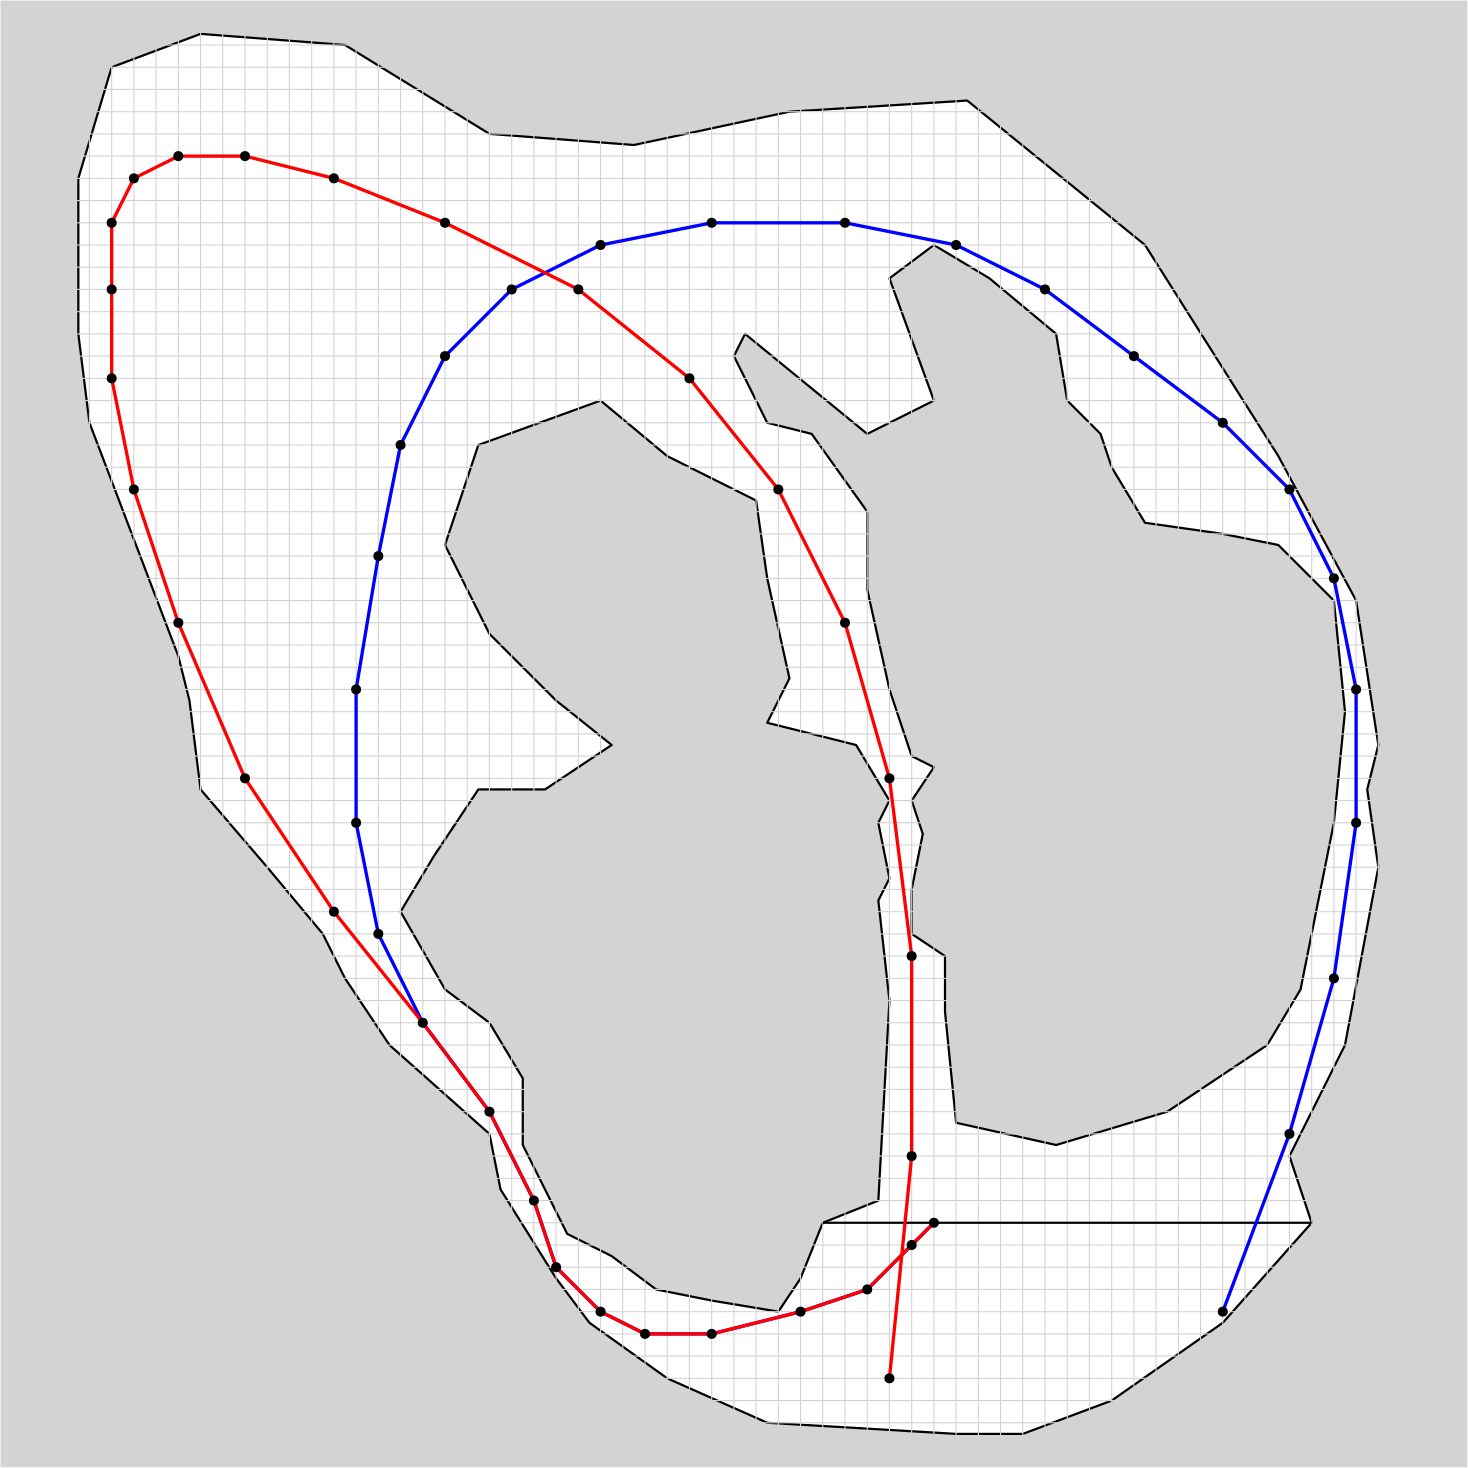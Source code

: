 <?xml version="1.0"?>
<!DOCTYPE ipe SYSTEM "ipe.dtd">
<ipe version="70005" creator="Ipe 7.1.5">
<info created="D:20160113164648" modified="D:20160114124905"/>
<preamble>\newcommand{\dist}{\tiny}</preamble>
<ipestyle name="basic">
<symbol name="arrow/arc(spx)">
<path stroke="sym-stroke" fill="sym-stroke" pen="sym-pen">
0 0 m
-1 0.333 l
-1 -0.333 l
h
</path>
</symbol>
<symbol name="arrow/farc(spx)">
<path stroke="sym-stroke" fill="white" pen="sym-pen">
0 0 m
-1 0.333 l
-1 -0.333 l
h
</path>
</symbol>
<symbol name="mark/circle(sx)" transformations="translations">
<path fill="sym-stroke">
0.6 0 0 0.6 0 0 e
0.4 0 0 0.4 0 0 e
</path>
</symbol>
<symbol name="mark/disk(sx)" transformations="translations">
<path fill="sym-stroke">
0.6 0 0 0.6 0 0 e
</path>
</symbol>
<symbol name="mark/fdisk(sfx)" transformations="translations">
<group>
<path fill="sym-fill">
0.5 0 0 0.5 0 0 e
</path>
<path fill="sym-stroke" fillrule="eofill">
0.6 0 0 0.6 0 0 e
0.4 0 0 0.4 0 0 e
</path>
</group>
</symbol>
<symbol name="mark/box(sx)" transformations="translations">
<path fill="sym-stroke" fillrule="eofill">
-0.6 -0.6 m
0.6 -0.6 l
0.6 0.6 l
-0.6 0.6 l
h
-0.4 -0.4 m
0.4 -0.4 l
0.4 0.4 l
-0.4 0.4 l
h
</path>
</symbol>
<symbol name="mark/square(sx)" transformations="translations">
<path fill="sym-stroke">
-0.6 -0.6 m
0.6 -0.6 l
0.6 0.6 l
-0.6 0.6 l
h
</path>
</symbol>
<symbol name="mark/fsquare(sfx)" transformations="translations">
<group>
<path fill="sym-fill">
-0.5 -0.5 m
0.5 -0.5 l
0.5 0.5 l
-0.5 0.5 l
h
</path>
<path fill="sym-stroke" fillrule="eofill">
-0.6 -0.6 m
0.6 -0.6 l
0.6 0.6 l
-0.6 0.6 l
h
-0.4 -0.4 m
0.4 -0.4 l
0.4 0.4 l
-0.4 0.4 l
h
</path>
</group>
</symbol>
<symbol name="mark/cross(sx)" transformations="translations">
<group>
<path fill="sym-stroke">
-0.43 -0.57 m
0.57 0.43 l
0.43 0.57 l
-0.57 -0.43 l
h
</path>
<path fill="sym-stroke">
-0.43 0.57 m
0.57 -0.43 l
0.43 -0.57 l
-0.57 0.43 l
h
</path>
</group>
</symbol>
<symbol name="arrow/fnormal(spx)">
<path stroke="sym-stroke" fill="white" pen="sym-pen">
0 0 m
-1 0.333 l
-1 -0.333 l
h
</path>
</symbol>
<symbol name="arrow/pointed(spx)">
<path stroke="sym-stroke" fill="sym-stroke" pen="sym-pen">
0 0 m
-1 0.333 l
-0.8 0 l
-1 -0.333 l
h
</path>
</symbol>
<symbol name="arrow/fpointed(spx)">
<path stroke="sym-stroke" fill="white" pen="sym-pen">
0 0 m
-1 0.333 l
-0.8 0 l
-1 -0.333 l
h
</path>
</symbol>
<symbol name="arrow/linear(spx)">
<path stroke="sym-stroke" pen="sym-pen">
-1 0.333 m
0 0 l
-1 -0.333 l
</path>
</symbol>
<symbol name="arrow/fdouble(spx)">
<path stroke="sym-stroke" fill="white" pen="sym-pen">
0 0 m
-1 0.333 l
-1 -0.333 l
h
-1 0 m
-2 0.333 l
-2 -0.333 l
h
</path>
</symbol>
<symbol name="arrow/double(spx)">
<path stroke="sym-stroke" fill="sym-stroke" pen="sym-pen">
0 0 m
-1 0.333 l
-1 -0.333 l
h
-1 0 m
-2 0.333 l
-2 -0.333 l
h
</path>
</symbol>
<pen name="heavier" value="0.8"/>
<pen name="fat" value="1.2"/>
<pen name="ultrafat" value="2"/>
<symbolsize name="large" value="5"/>
<symbolsize name="small" value="2"/>
<symbolsize name="tiny" value="1.1"/>
<arrowsize name="large" value="10"/>
<arrowsize name="small" value="5"/>
<arrowsize name="tiny" value="3"/>
<color name="red" value="1 0 0"/>
<color name="green" value="0 1 0"/>
<color name="blue" value="0 0 1"/>
<color name="yellow" value="1 1 0"/>
<color name="orange" value="1 0.647 0"/>
<color name="gold" value="1 0.843 0"/>
<color name="purple" value="0.627 0.125 0.941"/>
<color name="gray" value="0.745"/>
<color name="brown" value="0.647 0.165 0.165"/>
<color name="navy" value="0 0 0.502"/>
<color name="pink" value="1 0.753 0.796"/>
<color name="seagreen" value="0.18 0.545 0.341"/>
<color name="turquoise" value="0.251 0.878 0.816"/>
<color name="violet" value="0.933 0.51 0.933"/>
<color name="darkblue" value="0 0 0.545"/>
<color name="darkcyan" value="0 0.545 0.545"/>
<color name="darkgray" value="0.663"/>
<color name="darkgreen" value="0 0.392 0"/>
<color name="darkmagenta" value="0.545 0 0.545"/>
<color name="darkorange" value="1 0.549 0"/>
<color name="darkred" value="0.545 0 0"/>
<color name="lightblue" value="0.678 0.847 0.902"/>
<color name="lightcyan" value="0.878 1 1"/>
<color name="lightgray" value="0.827"/>
<color name="lightgreen" value="0.565 0.933 0.565"/>
<color name="lightyellow" value="1 1 0.878"/>
<dashstyle name="dashed" value="[4] 0"/>
<dashstyle name="dotted" value="[1 3] 0"/>
<dashstyle name="dash dotted" value="[4 2 1 2] 0"/>
<dashstyle name="dash dot dotted" value="[4 2 1 2 1 2] 0"/>
<textsize name="large" value="\large"/>
<textsize name="small" value="\small"/>
<textsize name="tiny" value="\tiny"/>
<textsize name="Large" value="\Large"/>
<textsize name="LARGE" value="\LARGE"/>
<textsize name="huge" value="\huge"/>
<textsize name="Huge" value="\Huge"/>
<textsize name="footnote" value="\footnotesize"/>
<textstyle name="center" begin="\begin{center}" end="\end{center}"/>
<textstyle name="itemize" begin="\begin{itemize}" end="\end{itemize}"/>
<textstyle name="item" begin="\begin{itemize}\item{}" end="\end{itemize}"/>
<gridsize name="4 pts" value="4"/>
<gridsize name="8 pts (~3 mm)" value="8"/>
<gridsize name="16 pts (~6 mm)" value="16"/>
<gridsize name="32 pts (~12 mm)" value="32"/>
<gridsize name="10 pts (~3.5 mm)" value="10"/>
<gridsize name="20 pts (~7 mm)" value="20"/>
<gridsize name="14 pts (~5 mm)" value="14"/>
<gridsize name="28 pts (~10 mm)" value="28"/>
<gridsize name="56 pts (~20 mm)" value="56"/>
<anglesize name="90 deg" value="90"/>
<anglesize name="60 deg" value="60"/>
<anglesize name="45 deg" value="45"/>
<anglesize name="30 deg" value="30"/>
<anglesize name="22.5 deg" value="22.5"/>
<tiling name="falling" angle="-60" step="4" width="1"/>
<tiling name="rising" angle="30" step="4" width="1"/>
</ipestyle>
<page>
<layer name="alpha"/>
<view layers="alpha" active="alpha"/>
<path layer="alpha" matrix="1 0 0 1 16 304" fill="lightgray">
528 528 m
528 0 l
0 0 l
0 528 l
h
</path>
<path stroke="0" fill="1" pen="heavier">
360 316 m
292 320 l
256 336 l
228 356 l
216 372 l
196 404 l
192 424 l
156 456 l
140 480 l
132 496 l
112 520 l
88 548 l
84 580 l
80 596 l
48 680 l
44 712 l
44 768 l
56 808 l
88 820 l
140 816 l
192 784 l
244 780 l
300 792 l
364 796 l
428 744 l
476 668 l
504 616 l
512 564 l
508 548 l
512 520 l
500 456 l
480 416 l
488 392 l
456 356 l
416 328 l
384 316 l
h
</path>
<path stroke="0" fill="lightgray" pen="heavier">
336 544 m
332 536 l
336 516 l
332 508 l
336 472 l
332 400 l
312 392 l
304 372 l
296 360 l
272 364 l
252 368 l
236 380 l
220 388 l
204 420 l
204 444 l
192 464 l
176 476 l
160 504 l
172 524 l
188 548 l
212 548 l
236 564 l
216 580 l
192 604 l
176 636 l
188 672 l
232 688 l
256 668 l
288 652 l
292 624 l
300 588 l
292 572 l
324 564 l
h
</path>
<path stroke="0" fill="lightgray" pen="heavier">
344 496 m
356 488 l
356 468 l
360 428 l
396 420 l
436 432 l
472 456 l
484 476 l
496 536 l
500 576 l
496 616 l
476 636 l
456 640 l
428 644 l
416 664 l
412 676 l
400 688 l
396 712 l
372 732 l
352 744 l
336 732 l
352 688 l
328 676 l
284 712 l
280 704 l
292 680 l
308 676 l
328 648 l
328 620 l
336 584 l
344 560 l
352 556 l
344 544 l
348 532 l
344 512 l
h
</path>
<path matrix="1 0 0 1 512 40" stroke="lightgray">
-472 784 m
8 784 l
-472 776 m
8 776 l
-472 768 m
8 768 l
-472 760 m
8 760 l
-472 752 m
8 752 l
-472 744 m
8 744 l
-472 736 m
8 736 l
-472 728 m
8 728 l
-472 720 m
8 720 l
-472 712 m
8 712 l
-472 704 m
8 704 l
-472 696 m
8 696 l
-472 688 m
8 688 l
-472 680 m
8 680 l
-472 672 m
8 672 l
-472 664 m
8 664 l
-472 656 m
8 656 l
-472 648 m
8 648 l
-472 640 m
8 640 l
-472 632 m
8 632 l
-472 624 m
8 624 l
-472 616 m
8 616 l
-472 608 m
8 608 l
-472 600 m
8 600 l
-472 592 m
8 592 l
-472 584 m
8 584 l
-472 576 m
8 576 l
-472 568 m
8 568 l
-472 560 m
8 560 l
-472 552 m
8 552 l
-472 544 m
8 544 l
-472 536 m
8 536 l
-472 528 m
8 528 l
-472 520 m
8 520 l
-472 512 m
8 512 l
-472 504 m
8 504 l
-472 496 m
8 496 l
-472 488 m
8 488 l
-472 480 m
8 480 l
-472 472 m
8 472 l
-472 464 m
8 464 l
-472 456 m
8 456 l
-472 448 m
8 448 l
-472 440 m
8 440 l
-472 432 m
8 432 l
-472 424 m
8 424 l
-472 416 m
8 416 l
-472 408 m
8 408 l
-472 400 m
8 400 l
-472 392 m
8 392 l
-472 384 m
8 384 l
-472 376 m
8 376 l
-472 368 m
8 368 l
-472 360 m
8 360 l
-472 352 m
8 352 l
-472 344 m
8 344 l
-472 336 m
8 336 l
-472 328 m
8 328 l
-472 320 m
8 320 l
-472 312 m
8 312 l
-472 304 m
8 304 l
-472 296 m
8 296 l
-472 288 m
8 288 l
-472 280 m
8 280 l
-472 272 m
8 272 l
-472 784 m
-472 272 l
-464 784 m
-464 272 l
-456 784 m
-456 272 l
-448 784 m
-448 272 l
-440 784 m
-440 272 l
-432 784 m
-432 272 l
-424 784 m
-424 272 l
-416 784 m
-416 272 l
-408 784 m
-408 272 l
-400 784 m
-400 272 l
-392 784 m
-392 272 l
-384 784 m
-384 272 l
-376 784 m
-376 272 l
-368 784 m
-368 272 l
-360 784 m
-360 272 l
-352 784 m
-352 272 l
-344 784 m
-344 272 l
-336 784 m
-336 272 l
-328 784 m
-328 272 l
-320 784 m
-320 272 l
-312 784 m
-312 272 l
-304 784 m
-304 272 l
-296 784 m
-296 272 l
-288 784 m
-288 272 l
-280 784 m
-280 272 l
-272 784 m
-272 272 l
-264 784 m
-264 272 l
-256 784 m
-256 272 l
-248 784 m
-248 272 l
-240 784 m
-240 272 l
-232 784 m
-232 272 l
-224 784 m
-224 272 l
-216 784 m
-216 272 l
-208 784 m
-208 272 l
-200 784 m
-200 272 l
-192 784 m
-192 272 l
-184 784 m
-184 272 l
-176 784 m
-176 272 l
-168 784 m
-168 272 l
-160 784 m
-160 272 l
-152 784 m
-152 272 l
-144 784 m
-144 272 l
-136 784 m
-136 272 l
-128 784 m
-128 272 l
-120 784 m
-120 272 l
-112 784 m
-112 272 l
-104 784 m
-104 272 l
-96 784 m
-96 272 l
-88 784 m
-88 272 l
-80 784 m
-80 272 l
-72 784 m
-72 272 l
-64 784 m
-64 272 l
-56 784 m
-56 272 l
-48 784 m
-48 272 l
-40 784 m
-40 272 l
-32 784 m
-32 272 l
-24 784 m
-24 272 l
-16 784 m
-16 272 l
-8 784 m
-8 272 l
0 784 m
0 272 l
8 784 m
8 272 l
</path>
<path matrix="1 0 0 1 0 32" stroke="black" pen="heavier">
312 360 m
488 360 l
</path>
<path stroke="blue" pen="fat">
352 392 m
344 384 l
328 368 l
304 360 l
272 352 l
248 352 l
232 360 l
216 376 l
208 400 l
192 432 l
168 464 l
152 496 l
144 536 l
144 584 l
152 632 l
160 672 l
176 704 l
200 728 l
232 744 l
272 752 l
320 752 l
360 744 l
392 728 l
424 704 l
456 680 l
480 656 l
496 624 l
504 584 l
504 536 l
496 480 l
480 424 l
456 360 l
</path>
<path matrix="1 0 0 1 0 32" stroke="red" pen="fat">
352 360 m
344 352 l
328 336 l
304 328 l
272 320 l
248 320 l
232 328 l
216 344 l
208 368 l
192 400 l
168 432 l
136 472 l
104 520 l
80 576 l
64 624 l
56 664 l
56 696 l
56 720 l
64 736 l
80 744 l
104 744 l
136 736 l
176 720 l
224 696 l
264 664 l
296 624 l
320 576 l
336 520 l
344 456 l
344 384 l
336 304 l
</path>
<use name="mark/disk(sx)" pos="352 392" size="normal" stroke="black"/>
<use name="mark/disk(sx)" pos="344 384" size="normal" stroke="black"/>
<use name="mark/disk(sx)" pos="328 368" size="normal" stroke="black"/>
<use name="mark/disk(sx)" pos="304 360" size="normal" stroke="black"/>
<use name="mark/disk(sx)" pos="272 352" size="normal" stroke="black"/>
<use name="mark/disk(sx)" pos="248 352" size="normal" stroke="black"/>
<use name="mark/disk(sx)" pos="232 360" size="normal" stroke="black"/>
<use name="mark/disk(sx)" pos="216 376" size="normal" stroke="black"/>
<use name="mark/disk(sx)" pos="208 400" size="normal" stroke="black"/>
<use name="mark/disk(sx)" pos="192 432" size="normal" stroke="black"/>
<use name="mark/disk(sx)" pos="168 464" size="normal" stroke="black"/>
<use name="mark/disk(sx)" pos="152 496" size="normal" stroke="black"/>
<use name="mark/disk(sx)" pos="144 536" size="normal" stroke="black"/>
<use name="mark/disk(sx)" pos="144 584" size="normal" stroke="black"/>
<use name="mark/disk(sx)" pos="152 632" size="normal" stroke="black"/>
<use name="mark/disk(sx)" pos="160 672" size="normal" stroke="black"/>
<use name="mark/disk(sx)" pos="176 704" size="normal" stroke="black"/>
<use name="mark/disk(sx)" pos="200 728" size="normal" stroke="black"/>
<use name="mark/disk(sx)" pos="232 744" size="normal" stroke="black"/>
<use name="mark/disk(sx)" pos="272 752" size="normal" stroke="black"/>
<use name="mark/disk(sx)" pos="320 752" size="normal" stroke="black"/>
<use name="mark/disk(sx)" pos="360 744" size="normal" stroke="black"/>
<use name="mark/disk(sx)" pos="392 728" size="normal" stroke="black"/>
<use name="mark/disk(sx)" pos="424 704" size="normal" stroke="black"/>
<use name="mark/disk(sx)" pos="456 680" size="normal" stroke="black"/>
<use name="mark/disk(sx)" pos="480 656" size="normal" stroke="black"/>
<use name="mark/disk(sx)" pos="496 624" size="normal" stroke="black"/>
<use name="mark/disk(sx)" pos="504 584" size="normal" stroke="black"/>
<use name="mark/disk(sx)" pos="504 536" size="normal" stroke="black"/>
<use name="mark/disk(sx)" pos="496 480" size="normal" stroke="black"/>
<use name="mark/disk(sx)" pos="480 424" size="normal" stroke="black"/>
<use name="mark/disk(sx)" pos="456 360" size="normal" stroke="black"/>
<use name="mark/disk(sx)" pos="136 504" size="normal" stroke="black"/>
<use name="mark/disk(sx)" pos="104 552" size="normal" stroke="black"/>
<use name="mark/disk(sx)" pos="80 608" size="normal" stroke="black"/>
<use name="mark/disk(sx)" pos="64 656" size="normal" stroke="black"/>
<use name="mark/disk(sx)" pos="56 696" size="normal" stroke="black"/>
<use name="mark/disk(sx)" pos="56 728" size="normal" stroke="black"/>
<use name="mark/disk(sx)" pos="56 752" size="normal" stroke="black"/>
<use name="mark/disk(sx)" pos="64 768" size="normal" stroke="black"/>
<use name="mark/disk(sx)" pos="80 776" size="normal" stroke="black"/>
<use name="mark/disk(sx)" pos="104 776" size="normal" stroke="black"/>
<use name="mark/disk(sx)" pos="136 768" size="normal" stroke="black"/>
<use name="mark/disk(sx)" pos="176 752" size="normal" stroke="black"/>
<use name="mark/disk(sx)" pos="224 728" size="normal" stroke="black"/>
<use name="mark/disk(sx)" pos="264 696" size="normal" stroke="black"/>
<use name="mark/disk(sx)" pos="296 656" size="normal" stroke="black"/>
<use name="mark/disk(sx)" pos="320 608" size="normal" stroke="black"/>
<use name="mark/disk(sx)" pos="336 552" size="normal" stroke="black"/>
<use name="mark/disk(sx)" pos="344 488" size="normal" stroke="black"/>
<use name="mark/disk(sx)" pos="344 416" size="normal" stroke="black"/>
<use name="mark/disk(sx)" pos="336 336" size="normal" stroke="black"/>
</page>
</ipe>
